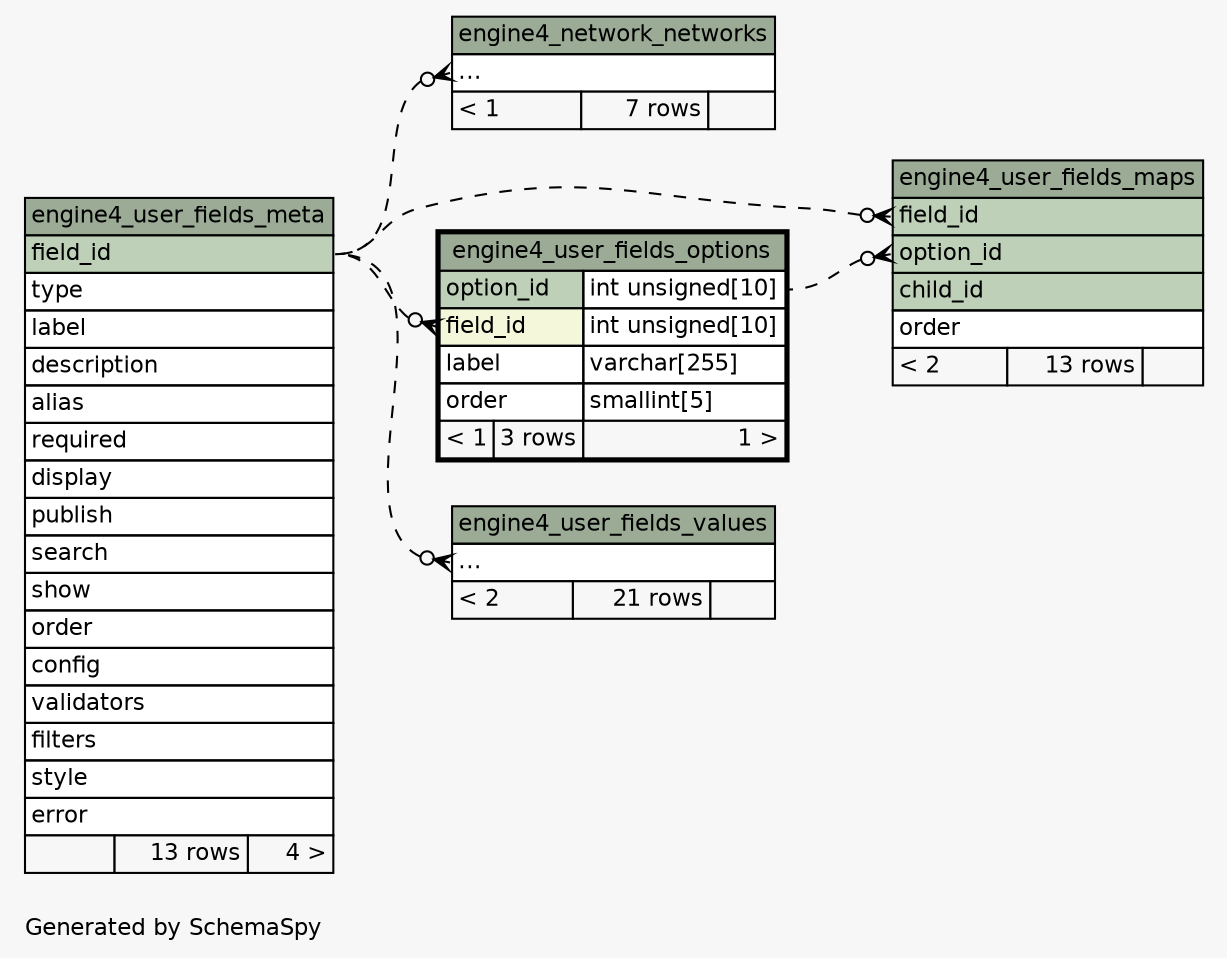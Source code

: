 // dot 2.38.0 on Windows 10 10.0
// SchemaSpy rev 590
digraph "impliedTwoDegreesRelationshipsDiagram" {
  graph [
    rankdir="RL"
    bgcolor="#f7f7f7"
    label="\nGenerated by SchemaSpy"
    labeljust="l"
    nodesep="0.18"
    ranksep="0.46"
    fontname="Helvetica"
    fontsize="11"
  ];
  node [
    fontname="Helvetica"
    fontsize="11"
    shape="plaintext"
  ];
  edge [
    arrowsize="0.8"
  ];
  "engine4_network_networks":"elipses":w -> "engine4_user_fields_meta":"field_id":e [arrowhead=none dir=back arrowtail=crowodot style=dashed];
  "engine4_user_fields_maps":"field_id":w -> "engine4_user_fields_meta":"field_id":e [arrowhead=none dir=back arrowtail=crowodot style=dashed];
  "engine4_user_fields_maps":"option_id":w -> "engine4_user_fields_options":"option_id.type":e [arrowhead=none dir=back arrowtail=crowodot style=dashed];
  "engine4_user_fields_options":"field_id":w -> "engine4_user_fields_meta":"field_id":e [arrowhead=none dir=back arrowtail=crowodot style=dashed];
  "engine4_user_fields_values":"elipses":w -> "engine4_user_fields_meta":"field_id":e [arrowhead=none dir=back arrowtail=crowodot style=dashed];
  "engine4_network_networks" [
    label=<
    <TABLE BORDER="0" CELLBORDER="1" CELLSPACING="0" BGCOLOR="#ffffff">
      <TR><TD COLSPAN="3" BGCOLOR="#9bab96" ALIGN="CENTER">engine4_network_networks</TD></TR>
      <TR><TD PORT="elipses" COLSPAN="3" ALIGN="LEFT">...</TD></TR>
      <TR><TD ALIGN="LEFT" BGCOLOR="#f7f7f7">&lt; 1</TD><TD ALIGN="RIGHT" BGCOLOR="#f7f7f7">7 rows</TD><TD ALIGN="RIGHT" BGCOLOR="#f7f7f7">  </TD></TR>
    </TABLE>>
    URL="engine4_network_networks.html"
    tooltip="engine4_network_networks"
  ];
  "engine4_user_fields_maps" [
    label=<
    <TABLE BORDER="0" CELLBORDER="1" CELLSPACING="0" BGCOLOR="#ffffff">
      <TR><TD COLSPAN="3" BGCOLOR="#9bab96" ALIGN="CENTER">engine4_user_fields_maps</TD></TR>
      <TR><TD PORT="field_id" COLSPAN="3" BGCOLOR="#bed1b8" ALIGN="LEFT">field_id</TD></TR>
      <TR><TD PORT="option_id" COLSPAN="3" BGCOLOR="#bed1b8" ALIGN="LEFT">option_id</TD></TR>
      <TR><TD PORT="child_id" COLSPAN="3" BGCOLOR="#bed1b8" ALIGN="LEFT">child_id</TD></TR>
      <TR><TD PORT="order" COLSPAN="3" ALIGN="LEFT">order</TD></TR>
      <TR><TD ALIGN="LEFT" BGCOLOR="#f7f7f7">&lt; 2</TD><TD ALIGN="RIGHT" BGCOLOR="#f7f7f7">13 rows</TD><TD ALIGN="RIGHT" BGCOLOR="#f7f7f7">  </TD></TR>
    </TABLE>>
    URL="engine4_user_fields_maps.html"
    tooltip="engine4_user_fields_maps"
  ];
  "engine4_user_fields_meta" [
    label=<
    <TABLE BORDER="0" CELLBORDER="1" CELLSPACING="0" BGCOLOR="#ffffff">
      <TR><TD COLSPAN="3" BGCOLOR="#9bab96" ALIGN="CENTER">engine4_user_fields_meta</TD></TR>
      <TR><TD PORT="field_id" COLSPAN="3" BGCOLOR="#bed1b8" ALIGN="LEFT">field_id</TD></TR>
      <TR><TD PORT="type" COLSPAN="3" ALIGN="LEFT">type</TD></TR>
      <TR><TD PORT="label" COLSPAN="3" ALIGN="LEFT">label</TD></TR>
      <TR><TD PORT="description" COLSPAN="3" ALIGN="LEFT">description</TD></TR>
      <TR><TD PORT="alias" COLSPAN="3" ALIGN="LEFT">alias</TD></TR>
      <TR><TD PORT="required" COLSPAN="3" ALIGN="LEFT">required</TD></TR>
      <TR><TD PORT="display" COLSPAN="3" ALIGN="LEFT">display</TD></TR>
      <TR><TD PORT="publish" COLSPAN="3" ALIGN="LEFT">publish</TD></TR>
      <TR><TD PORT="search" COLSPAN="3" ALIGN="LEFT">search</TD></TR>
      <TR><TD PORT="show" COLSPAN="3" ALIGN="LEFT">show</TD></TR>
      <TR><TD PORT="order" COLSPAN="3" ALIGN="LEFT">order</TD></TR>
      <TR><TD PORT="config" COLSPAN="3" ALIGN="LEFT">config</TD></TR>
      <TR><TD PORT="validators" COLSPAN="3" ALIGN="LEFT">validators</TD></TR>
      <TR><TD PORT="filters" COLSPAN="3" ALIGN="LEFT">filters</TD></TR>
      <TR><TD PORT="style" COLSPAN="3" ALIGN="LEFT">style</TD></TR>
      <TR><TD PORT="error" COLSPAN="3" ALIGN="LEFT">error</TD></TR>
      <TR><TD ALIGN="LEFT" BGCOLOR="#f7f7f7">  </TD><TD ALIGN="RIGHT" BGCOLOR="#f7f7f7">13 rows</TD><TD ALIGN="RIGHT" BGCOLOR="#f7f7f7">4 &gt;</TD></TR>
    </TABLE>>
    URL="engine4_user_fields_meta.html"
    tooltip="engine4_user_fields_meta"
  ];
  "engine4_user_fields_options" [
    label=<
    <TABLE BORDER="2" CELLBORDER="1" CELLSPACING="0" BGCOLOR="#ffffff">
      <TR><TD COLSPAN="3" BGCOLOR="#9bab96" ALIGN="CENTER">engine4_user_fields_options</TD></TR>
      <TR><TD PORT="option_id" COLSPAN="2" BGCOLOR="#bed1b8" ALIGN="LEFT">option_id</TD><TD PORT="option_id.type" ALIGN="LEFT">int unsigned[10]</TD></TR>
      <TR><TD PORT="field_id" COLSPAN="2" BGCOLOR="#f4f7da" ALIGN="LEFT">field_id</TD><TD PORT="field_id.type" ALIGN="LEFT">int unsigned[10]</TD></TR>
      <TR><TD PORT="label" COLSPAN="2" ALIGN="LEFT">label</TD><TD PORT="label.type" ALIGN="LEFT">varchar[255]</TD></TR>
      <TR><TD PORT="order" COLSPAN="2" ALIGN="LEFT">order</TD><TD PORT="order.type" ALIGN="LEFT">smallint[5]</TD></TR>
      <TR><TD ALIGN="LEFT" BGCOLOR="#f7f7f7">&lt; 1</TD><TD ALIGN="RIGHT" BGCOLOR="#f7f7f7">3 rows</TD><TD ALIGN="RIGHT" BGCOLOR="#f7f7f7">1 &gt;</TD></TR>
    </TABLE>>
    URL="engine4_user_fields_options.html"
    tooltip="engine4_user_fields_options"
  ];
  "engine4_user_fields_values" [
    label=<
    <TABLE BORDER="0" CELLBORDER="1" CELLSPACING="0" BGCOLOR="#ffffff">
      <TR><TD COLSPAN="3" BGCOLOR="#9bab96" ALIGN="CENTER">engine4_user_fields_values</TD></TR>
      <TR><TD PORT="elipses" COLSPAN="3" ALIGN="LEFT">...</TD></TR>
      <TR><TD ALIGN="LEFT" BGCOLOR="#f7f7f7">&lt; 2</TD><TD ALIGN="RIGHT" BGCOLOR="#f7f7f7">21 rows</TD><TD ALIGN="RIGHT" BGCOLOR="#f7f7f7">  </TD></TR>
    </TABLE>>
    URL="engine4_user_fields_values.html"
    tooltip="engine4_user_fields_values"
  ];
}
